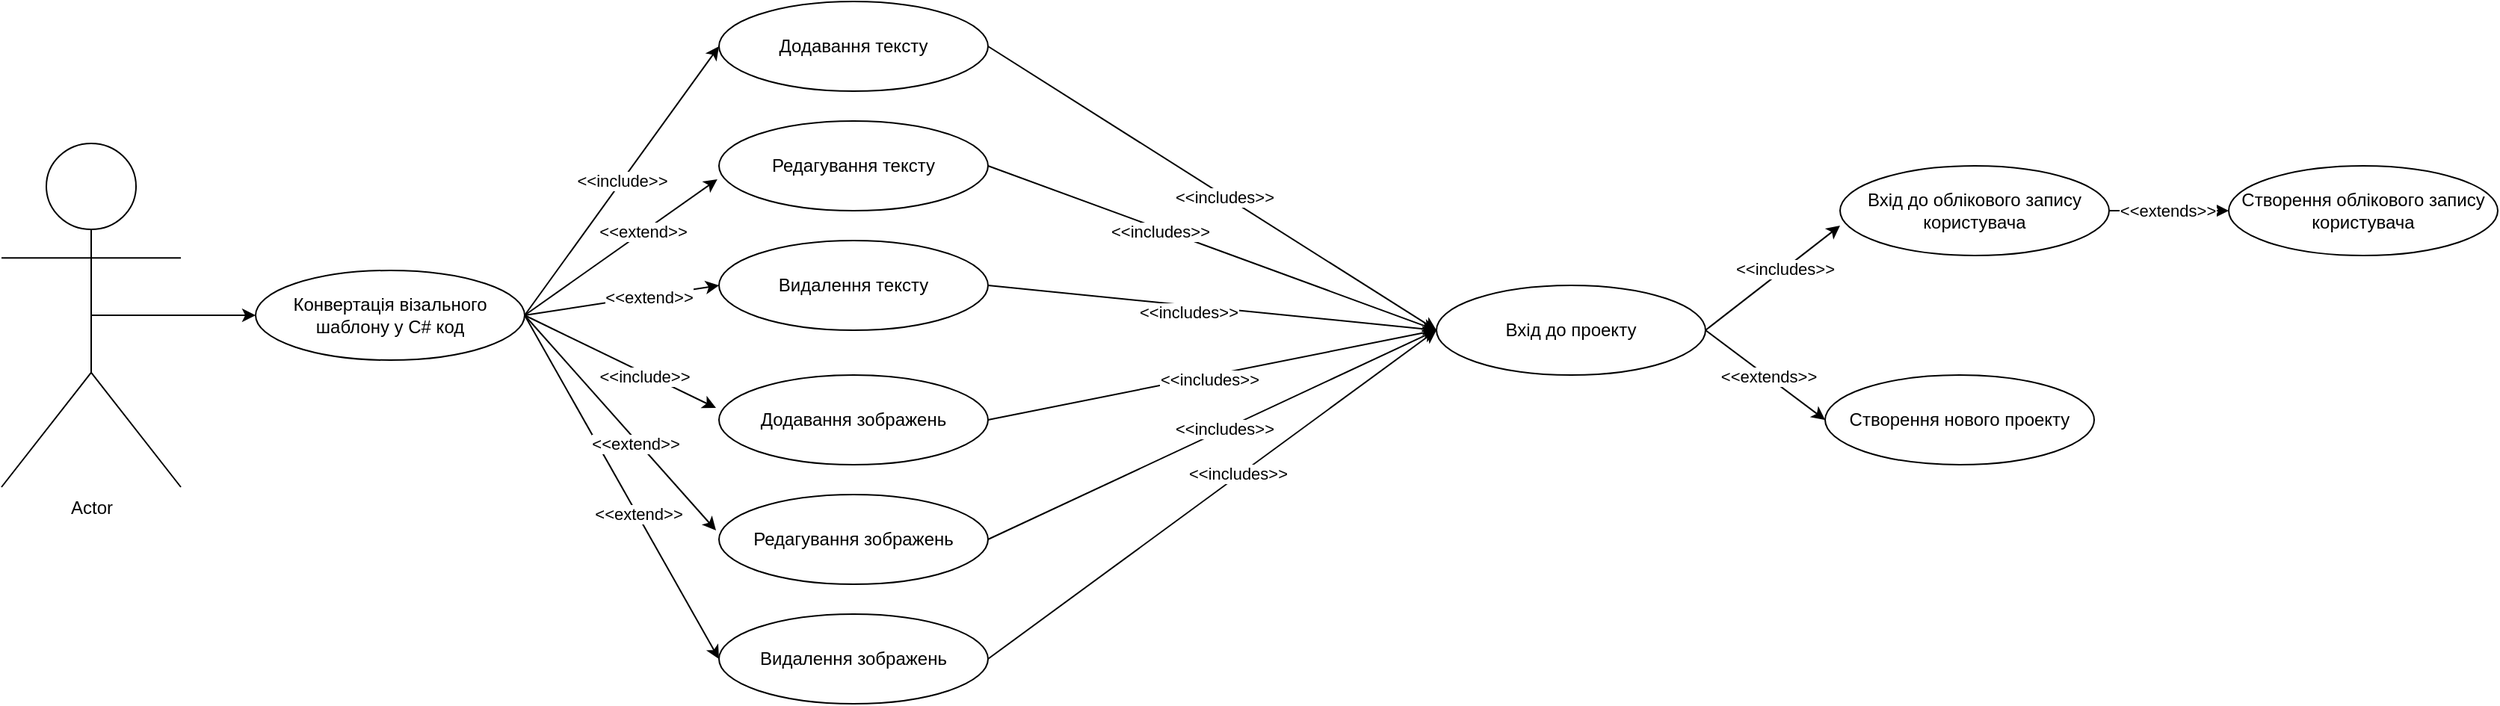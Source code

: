 <mxfile version="22.1.16" type="github">
  <diagram name="Page-1" id="LEl4_ss_O9HmyMaQCAU4">
    <mxGraphModel dx="2314" dy="1118" grid="1" gridSize="10" guides="1" tooltips="1" connect="1" arrows="1" fold="1" page="1" pageScale="1" pageWidth="827" pageHeight="1169" math="0" shadow="0">
      <root>
        <mxCell id="0" />
        <mxCell id="1" parent="0" />
        <mxCell id="mYPNtZZm5-2TLbYH50Ex-60" style="edgeStyle=none;rounded=0;orthogonalLoop=1;jettySize=auto;html=1;exitX=0.5;exitY=0.5;exitDx=0;exitDy=0;exitPerimeter=0;entryX=0;entryY=0.5;entryDx=0;entryDy=0;" edge="1" parent="1" source="mYPNtZZm5-2TLbYH50Ex-1" target="mYPNtZZm5-2TLbYH50Ex-15">
          <mxGeometry relative="1" as="geometry" />
        </mxCell>
        <mxCell id="mYPNtZZm5-2TLbYH50Ex-1" value="Actor" style="shape=umlActor;verticalLabelPosition=bottom;verticalAlign=top;html=1;outlineConnect=0;" vertex="1" parent="1">
          <mxGeometry x="40" y="325" width="120" height="230" as="geometry" />
        </mxCell>
        <mxCell id="mYPNtZZm5-2TLbYH50Ex-3" value="Створення облікового запису користувача" style="ellipse;whiteSpace=wrap;html=1;" vertex="1" parent="1">
          <mxGeometry x="1530" y="340" width="180" height="60" as="geometry" />
        </mxCell>
        <mxCell id="mYPNtZZm5-2TLbYH50Ex-58" style="edgeStyle=none;rounded=0;orthogonalLoop=1;jettySize=auto;html=1;exitX=1;exitY=0.5;exitDx=0;exitDy=0;entryX=0;entryY=0.5;entryDx=0;entryDy=0;" edge="1" parent="1" source="mYPNtZZm5-2TLbYH50Ex-4" target="mYPNtZZm5-2TLbYH50Ex-3">
          <mxGeometry relative="1" as="geometry" />
        </mxCell>
        <mxCell id="mYPNtZZm5-2TLbYH50Ex-59" value="&amp;lt;&amp;lt;extends&amp;gt;&amp;gt;" style="edgeLabel;html=1;align=center;verticalAlign=middle;resizable=0;points=[];" vertex="1" connectable="0" parent="mYPNtZZm5-2TLbYH50Ex-58">
          <mxGeometry x="-0.025" relative="1" as="geometry">
            <mxPoint as="offset" />
          </mxGeometry>
        </mxCell>
        <mxCell id="mYPNtZZm5-2TLbYH50Ex-4" value="Вхід до облікового запису користувача" style="ellipse;whiteSpace=wrap;html=1;" vertex="1" parent="1">
          <mxGeometry x="1270" y="340" width="180" height="60" as="geometry" />
        </mxCell>
        <mxCell id="mYPNtZZm5-2TLbYH50Ex-54" style="edgeStyle=none;rounded=0;orthogonalLoop=1;jettySize=auto;html=1;exitX=1;exitY=0.5;exitDx=0;exitDy=0;entryX=0;entryY=0.5;entryDx=0;entryDy=0;" edge="1" parent="1" source="mYPNtZZm5-2TLbYH50Ex-6" target="mYPNtZZm5-2TLbYH50Ex-53">
          <mxGeometry relative="1" as="geometry" />
        </mxCell>
        <mxCell id="mYPNtZZm5-2TLbYH50Ex-55" value="&amp;lt;&amp;lt;extends&amp;gt;&amp;gt;" style="edgeLabel;html=1;align=center;verticalAlign=middle;resizable=0;points=[];" vertex="1" connectable="0" parent="mYPNtZZm5-2TLbYH50Ex-54">
          <mxGeometry x="0.044" relative="1" as="geometry">
            <mxPoint as="offset" />
          </mxGeometry>
        </mxCell>
        <mxCell id="mYPNtZZm5-2TLbYH50Ex-6" value="Вхід до проекту" style="ellipse;whiteSpace=wrap;html=1;" vertex="1" parent="1">
          <mxGeometry x="1000" y="420" width="180" height="60" as="geometry" />
        </mxCell>
        <mxCell id="mYPNtZZm5-2TLbYH50Ex-40" style="edgeStyle=none;rounded=0;orthogonalLoop=1;jettySize=auto;html=1;exitX=1;exitY=0.5;exitDx=0;exitDy=0;entryX=0;entryY=0.5;entryDx=0;entryDy=0;" edge="1" parent="1" source="mYPNtZZm5-2TLbYH50Ex-9" target="mYPNtZZm5-2TLbYH50Ex-6">
          <mxGeometry relative="1" as="geometry" />
        </mxCell>
        <mxCell id="mYPNtZZm5-2TLbYH50Ex-47" value="&amp;lt;&amp;lt;includes&amp;gt;&amp;gt;" style="edgeLabel;html=1;align=center;verticalAlign=middle;resizable=0;points=[];" vertex="1" connectable="0" parent="mYPNtZZm5-2TLbYH50Ex-40">
          <mxGeometry x="0.056" y="-1" relative="1" as="geometry">
            <mxPoint as="offset" />
          </mxGeometry>
        </mxCell>
        <mxCell id="mYPNtZZm5-2TLbYH50Ex-9" value="Додавання тексту" style="ellipse;whiteSpace=wrap;html=1;" vertex="1" parent="1">
          <mxGeometry x="520" y="230" width="180" height="60" as="geometry" />
        </mxCell>
        <mxCell id="mYPNtZZm5-2TLbYH50Ex-41" style="edgeStyle=none;rounded=0;orthogonalLoop=1;jettySize=auto;html=1;exitX=1;exitY=0.5;exitDx=0;exitDy=0;" edge="1" parent="1" source="mYPNtZZm5-2TLbYH50Ex-10">
          <mxGeometry relative="1" as="geometry">
            <mxPoint x="1000" y="450" as="targetPoint" />
          </mxGeometry>
        </mxCell>
        <mxCell id="mYPNtZZm5-2TLbYH50Ex-48" value="&amp;lt;&amp;lt;includes&amp;gt;&amp;gt;" style="edgeLabel;html=1;align=center;verticalAlign=middle;resizable=0;points=[];" vertex="1" connectable="0" parent="mYPNtZZm5-2TLbYH50Ex-41">
          <mxGeometry x="-0.229" y="-2" relative="1" as="geometry">
            <mxPoint as="offset" />
          </mxGeometry>
        </mxCell>
        <mxCell id="mYPNtZZm5-2TLbYH50Ex-10" value="Редагування тексту" style="ellipse;whiteSpace=wrap;html=1;" vertex="1" parent="1">
          <mxGeometry x="520" y="310" width="180" height="60" as="geometry" />
        </mxCell>
        <mxCell id="mYPNtZZm5-2TLbYH50Ex-42" style="edgeStyle=none;rounded=0;orthogonalLoop=1;jettySize=auto;html=1;exitX=1;exitY=0.5;exitDx=0;exitDy=0;" edge="1" parent="1" source="mYPNtZZm5-2TLbYH50Ex-11">
          <mxGeometry relative="1" as="geometry">
            <mxPoint x="1000" y="450" as="targetPoint" />
          </mxGeometry>
        </mxCell>
        <mxCell id="mYPNtZZm5-2TLbYH50Ex-49" value="&amp;lt;&amp;lt;includes&amp;gt;&amp;gt;" style="edgeLabel;html=1;align=center;verticalAlign=middle;resizable=0;points=[];" vertex="1" connectable="0" parent="mYPNtZZm5-2TLbYH50Ex-42">
          <mxGeometry x="-0.104" y="-4" relative="1" as="geometry">
            <mxPoint as="offset" />
          </mxGeometry>
        </mxCell>
        <mxCell id="mYPNtZZm5-2TLbYH50Ex-11" value="Видалення тексту" style="ellipse;whiteSpace=wrap;html=1;" vertex="1" parent="1">
          <mxGeometry x="520" y="390" width="180" height="60" as="geometry" />
        </mxCell>
        <mxCell id="mYPNtZZm5-2TLbYH50Ex-43" style="edgeStyle=none;rounded=0;orthogonalLoop=1;jettySize=auto;html=1;exitX=1;exitY=0.5;exitDx=0;exitDy=0;entryX=0;entryY=0.5;entryDx=0;entryDy=0;" edge="1" parent="1" source="mYPNtZZm5-2TLbYH50Ex-12" target="mYPNtZZm5-2TLbYH50Ex-6">
          <mxGeometry relative="1" as="geometry" />
        </mxCell>
        <mxCell id="mYPNtZZm5-2TLbYH50Ex-50" value="&amp;lt;&amp;lt;includes&amp;gt;&amp;gt;" style="edgeLabel;html=1;align=center;verticalAlign=middle;resizable=0;points=[];" vertex="1" connectable="0" parent="mYPNtZZm5-2TLbYH50Ex-43">
          <mxGeometry x="-0.015" y="-2" relative="1" as="geometry">
            <mxPoint as="offset" />
          </mxGeometry>
        </mxCell>
        <mxCell id="mYPNtZZm5-2TLbYH50Ex-12" value="Додавання зображень" style="ellipse;whiteSpace=wrap;html=1;" vertex="1" parent="1">
          <mxGeometry x="520" y="480" width="180" height="60" as="geometry" />
        </mxCell>
        <mxCell id="mYPNtZZm5-2TLbYH50Ex-44" style="edgeStyle=none;rounded=0;orthogonalLoop=1;jettySize=auto;html=1;exitX=1;exitY=0.5;exitDx=0;exitDy=0;" edge="1" parent="1" source="mYPNtZZm5-2TLbYH50Ex-13">
          <mxGeometry relative="1" as="geometry">
            <mxPoint x="1000" y="450" as="targetPoint" />
          </mxGeometry>
        </mxCell>
        <mxCell id="mYPNtZZm5-2TLbYH50Ex-51" value="&amp;lt;&amp;lt;includes&amp;gt;&amp;gt;" style="edgeLabel;html=1;align=center;verticalAlign=middle;resizable=0;points=[];" vertex="1" connectable="0" parent="mYPNtZZm5-2TLbYH50Ex-44">
          <mxGeometry x="0.054" relative="1" as="geometry">
            <mxPoint as="offset" />
          </mxGeometry>
        </mxCell>
        <mxCell id="mYPNtZZm5-2TLbYH50Ex-13" value="Редагування зображень" style="ellipse;whiteSpace=wrap;html=1;" vertex="1" parent="1">
          <mxGeometry x="520" y="560" width="180" height="60" as="geometry" />
        </mxCell>
        <mxCell id="mYPNtZZm5-2TLbYH50Ex-45" style="edgeStyle=none;rounded=0;orthogonalLoop=1;jettySize=auto;html=1;exitX=1;exitY=0.5;exitDx=0;exitDy=0;entryX=0;entryY=0.5;entryDx=0;entryDy=0;" edge="1" parent="1" source="mYPNtZZm5-2TLbYH50Ex-14" target="mYPNtZZm5-2TLbYH50Ex-6">
          <mxGeometry relative="1" as="geometry" />
        </mxCell>
        <mxCell id="mYPNtZZm5-2TLbYH50Ex-52" value="&amp;lt;&amp;lt;includes&amp;gt;&amp;gt;" style="edgeLabel;html=1;align=center;verticalAlign=middle;resizable=0;points=[];" vertex="1" connectable="0" parent="mYPNtZZm5-2TLbYH50Ex-45">
          <mxGeometry x="0.118" y="1" relative="1" as="geometry">
            <mxPoint as="offset" />
          </mxGeometry>
        </mxCell>
        <mxCell id="mYPNtZZm5-2TLbYH50Ex-14" value="Видалення зображень" style="ellipse;whiteSpace=wrap;html=1;" vertex="1" parent="1">
          <mxGeometry x="520" y="640" width="180" height="60" as="geometry" />
        </mxCell>
        <mxCell id="mYPNtZZm5-2TLbYH50Ex-19" value="&amp;lt;&amp;lt;include&amp;gt;&amp;gt;" style="edgeStyle=none;rounded=0;orthogonalLoop=1;jettySize=auto;html=1;exitX=1;exitY=0.5;exitDx=0;exitDy=0;entryX=0;entryY=0.5;entryDx=0;entryDy=0;" edge="1" parent="1" source="mYPNtZZm5-2TLbYH50Ex-15" target="mYPNtZZm5-2TLbYH50Ex-9">
          <mxGeometry relative="1" as="geometry" />
        </mxCell>
        <mxCell id="mYPNtZZm5-2TLbYH50Ex-21" style="edgeStyle=none;rounded=0;orthogonalLoop=1;jettySize=auto;html=1;exitX=1;exitY=0.5;exitDx=0;exitDy=0;entryX=0;entryY=0.5;entryDx=0;entryDy=0;" edge="1" parent="1" source="mYPNtZZm5-2TLbYH50Ex-15" target="mYPNtZZm5-2TLbYH50Ex-11">
          <mxGeometry relative="1" as="geometry" />
        </mxCell>
        <mxCell id="mYPNtZZm5-2TLbYH50Ex-29" value="&amp;lt;&amp;lt;extend&amp;gt;&amp;gt;" style="edgeLabel;html=1;align=center;verticalAlign=middle;resizable=0;points=[];" vertex="1" connectable="0" parent="mYPNtZZm5-2TLbYH50Ex-21">
          <mxGeometry x="0.277" y="-1" relative="1" as="geometry">
            <mxPoint as="offset" />
          </mxGeometry>
        </mxCell>
        <mxCell id="mYPNtZZm5-2TLbYH50Ex-24" style="edgeStyle=none;rounded=0;orthogonalLoop=1;jettySize=auto;html=1;exitX=1;exitY=0.5;exitDx=0;exitDy=0;entryX=0;entryY=0.5;entryDx=0;entryDy=0;" edge="1" parent="1" source="mYPNtZZm5-2TLbYH50Ex-15" target="mYPNtZZm5-2TLbYH50Ex-14">
          <mxGeometry relative="1" as="geometry" />
        </mxCell>
        <mxCell id="mYPNtZZm5-2TLbYH50Ex-31" value="&amp;lt;&amp;lt;extend&amp;gt;&amp;gt;" style="edgeLabel;html=1;align=center;verticalAlign=middle;resizable=0;points=[];" vertex="1" connectable="0" parent="mYPNtZZm5-2TLbYH50Ex-24">
          <mxGeometry x="0.157" relative="1" as="geometry">
            <mxPoint as="offset" />
          </mxGeometry>
        </mxCell>
        <mxCell id="mYPNtZZm5-2TLbYH50Ex-15" value="Конвертація візального шаблону у C# код" style="ellipse;whiteSpace=wrap;html=1;" vertex="1" parent="1">
          <mxGeometry x="210" y="410" width="180" height="60" as="geometry" />
        </mxCell>
        <mxCell id="mYPNtZZm5-2TLbYH50Ex-20" style="edgeStyle=none;rounded=0;orthogonalLoop=1;jettySize=auto;html=1;exitX=1;exitY=0.5;exitDx=0;exitDy=0;entryX=-0.006;entryY=0.65;entryDx=0;entryDy=0;entryPerimeter=0;" edge="1" parent="1" source="mYPNtZZm5-2TLbYH50Ex-15" target="mYPNtZZm5-2TLbYH50Ex-10">
          <mxGeometry relative="1" as="geometry" />
        </mxCell>
        <mxCell id="mYPNtZZm5-2TLbYH50Ex-27" value="&amp;lt;&amp;lt;extend&amp;gt;&amp;gt;" style="edgeLabel;html=1;align=center;verticalAlign=middle;resizable=0;points=[];" vertex="1" connectable="0" parent="mYPNtZZm5-2TLbYH50Ex-20">
          <mxGeometry x="0.221" y="1" relative="1" as="geometry">
            <mxPoint as="offset" />
          </mxGeometry>
        </mxCell>
        <mxCell id="mYPNtZZm5-2TLbYH50Ex-22" style="edgeStyle=none;rounded=0;orthogonalLoop=1;jettySize=auto;html=1;exitX=1;exitY=0.5;exitDx=0;exitDy=0;entryX=-0.011;entryY=0.367;entryDx=0;entryDy=0;entryPerimeter=0;" edge="1" parent="1" source="mYPNtZZm5-2TLbYH50Ex-15" target="mYPNtZZm5-2TLbYH50Ex-12">
          <mxGeometry relative="1" as="geometry" />
        </mxCell>
        <mxCell id="mYPNtZZm5-2TLbYH50Ex-28" value="&amp;lt;&amp;lt;include&amp;gt;&amp;gt;" style="edgeLabel;html=1;align=center;verticalAlign=middle;resizable=0;points=[];" vertex="1" connectable="0" parent="mYPNtZZm5-2TLbYH50Ex-22">
          <mxGeometry x="0.267" y="-2" relative="1" as="geometry">
            <mxPoint as="offset" />
          </mxGeometry>
        </mxCell>
        <mxCell id="mYPNtZZm5-2TLbYH50Ex-23" style="edgeStyle=none;rounded=0;orthogonalLoop=1;jettySize=auto;html=1;exitX=1;exitY=0.5;exitDx=0;exitDy=0;entryX=-0.011;entryY=0.4;entryDx=0;entryDy=0;entryPerimeter=0;" edge="1" parent="1" source="mYPNtZZm5-2TLbYH50Ex-15" target="mYPNtZZm5-2TLbYH50Ex-13">
          <mxGeometry relative="1" as="geometry" />
        </mxCell>
        <mxCell id="mYPNtZZm5-2TLbYH50Ex-30" value="&amp;lt;&amp;lt;extend&amp;gt;&amp;gt;" style="edgeLabel;html=1;align=center;verticalAlign=middle;resizable=0;points=[];" vertex="1" connectable="0" parent="mYPNtZZm5-2TLbYH50Ex-23">
          <mxGeometry x="0.178" y="-2" relative="1" as="geometry">
            <mxPoint as="offset" />
          </mxGeometry>
        </mxCell>
        <mxCell id="mYPNtZZm5-2TLbYH50Ex-53" value="Створення нового проекту" style="ellipse;whiteSpace=wrap;html=1;" vertex="1" parent="1">
          <mxGeometry x="1260" y="480" width="180" height="60" as="geometry" />
        </mxCell>
        <mxCell id="mYPNtZZm5-2TLbYH50Ex-56" style="edgeStyle=none;rounded=0;orthogonalLoop=1;jettySize=auto;html=1;exitX=1;exitY=0.5;exitDx=0;exitDy=0;entryX=0;entryY=0.667;entryDx=0;entryDy=0;entryPerimeter=0;" edge="1" parent="1" source="mYPNtZZm5-2TLbYH50Ex-6" target="mYPNtZZm5-2TLbYH50Ex-4">
          <mxGeometry relative="1" as="geometry" />
        </mxCell>
        <mxCell id="mYPNtZZm5-2TLbYH50Ex-57" value="&amp;lt;&amp;lt;includes&amp;gt;&amp;gt;" style="edgeLabel;html=1;align=center;verticalAlign=middle;resizable=0;points=[];" vertex="1" connectable="0" parent="mYPNtZZm5-2TLbYH50Ex-56">
          <mxGeometry x="0.186" y="1" relative="1" as="geometry">
            <mxPoint y="1" as="offset" />
          </mxGeometry>
        </mxCell>
      </root>
    </mxGraphModel>
  </diagram>
</mxfile>
